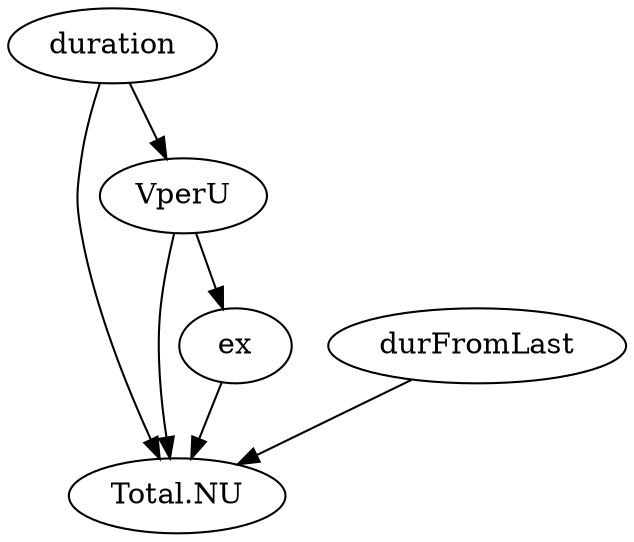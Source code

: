 digraph {
  "Total.NU" ;
  "ex" ;
  "duration" ;
  "VperU" ;
  "durFromLast" ;
  edge [dir=forward] "ex" -> "Total.NU" ;
  edge [dir=forward] "duration" -> "Total.NU" ;
  edge [dir=forward] "duration" -> "VperU" ;
  edge [dir=forward] "VperU" -> "Total.NU" ;
  edge [dir=forward] "VperU" -> "ex" ;
  edge [dir=forward] "durFromLast" -> "Total.NU" ;
}
